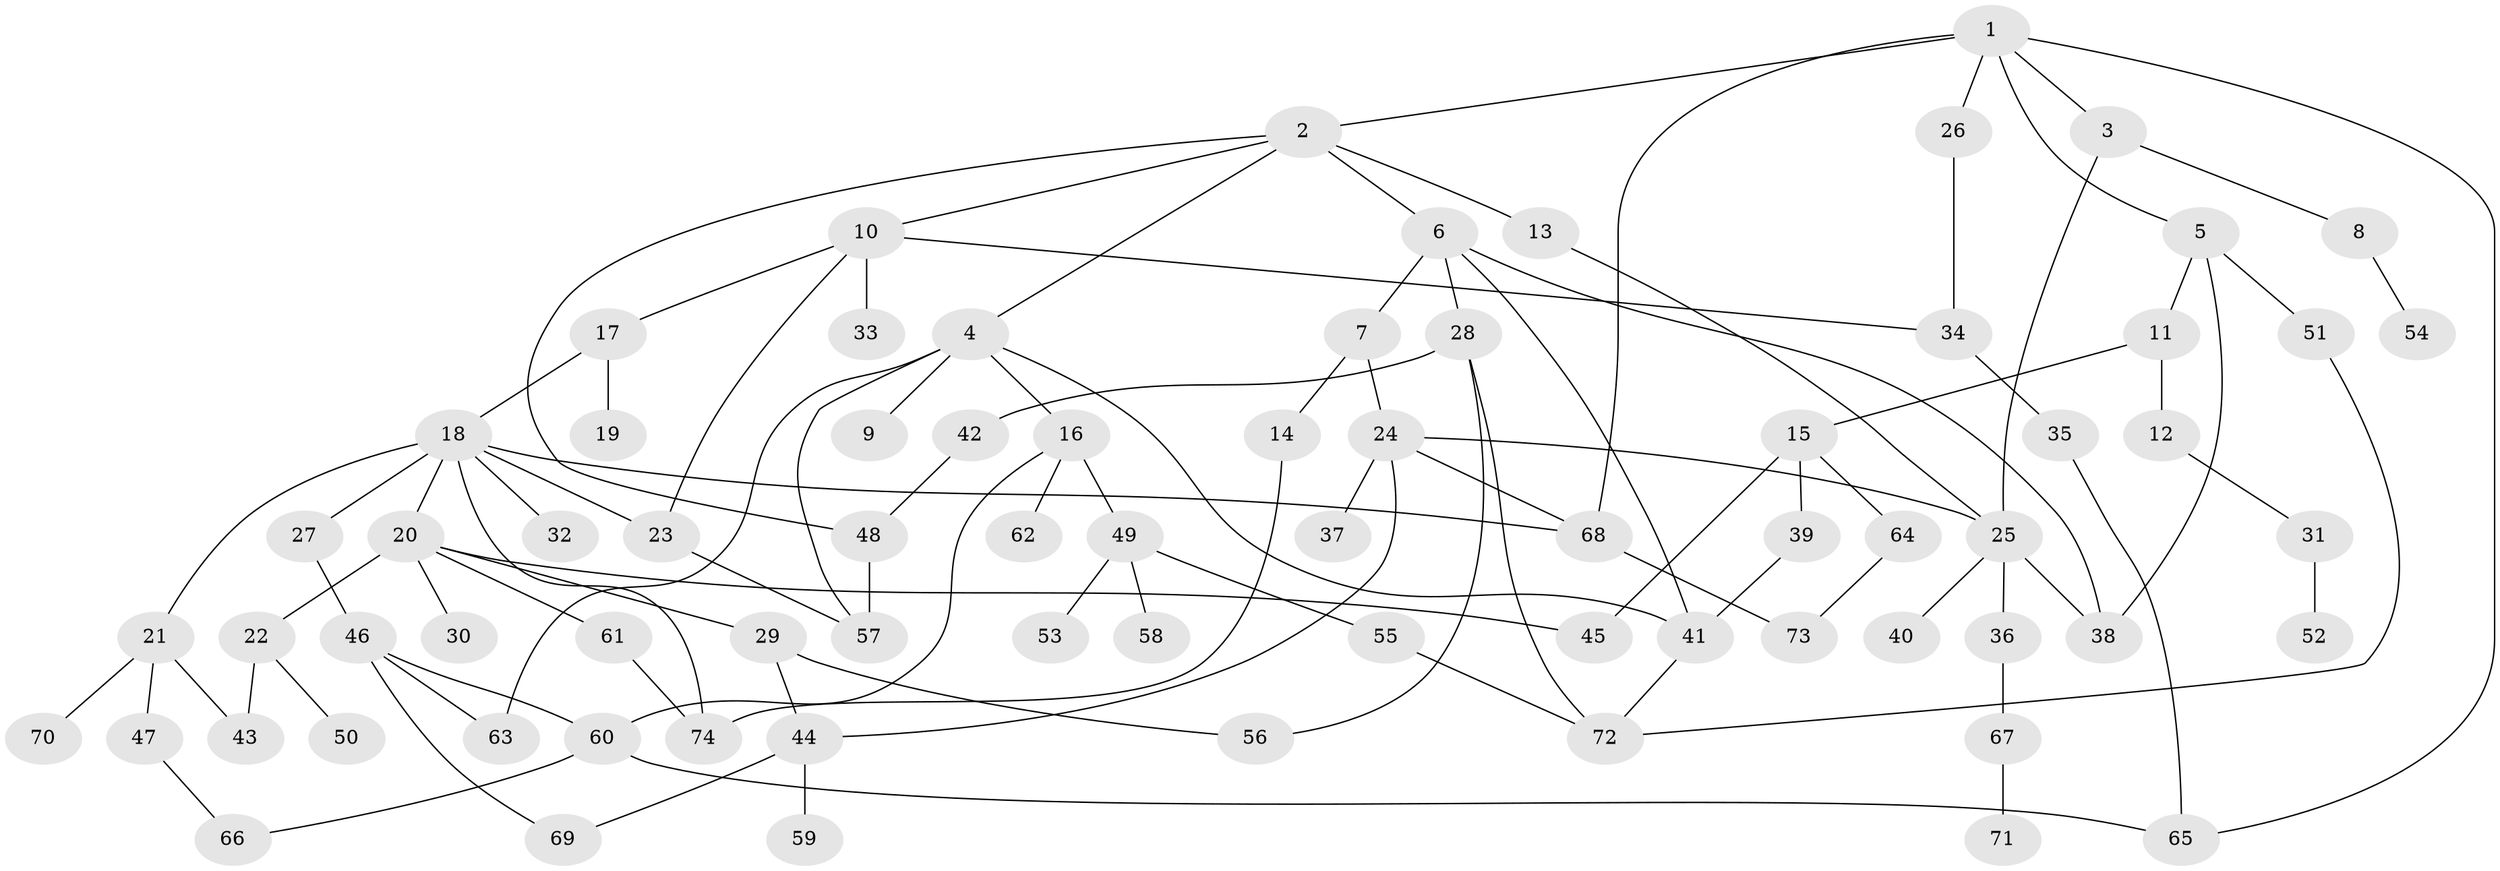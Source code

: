 // Generated by graph-tools (version 1.1) at 2025/25/03/09/25 03:25:34]
// undirected, 74 vertices, 102 edges
graph export_dot {
graph [start="1"]
  node [color=gray90,style=filled];
  1;
  2;
  3;
  4;
  5;
  6;
  7;
  8;
  9;
  10;
  11;
  12;
  13;
  14;
  15;
  16;
  17;
  18;
  19;
  20;
  21;
  22;
  23;
  24;
  25;
  26;
  27;
  28;
  29;
  30;
  31;
  32;
  33;
  34;
  35;
  36;
  37;
  38;
  39;
  40;
  41;
  42;
  43;
  44;
  45;
  46;
  47;
  48;
  49;
  50;
  51;
  52;
  53;
  54;
  55;
  56;
  57;
  58;
  59;
  60;
  61;
  62;
  63;
  64;
  65;
  66;
  67;
  68;
  69;
  70;
  71;
  72;
  73;
  74;
  1 -- 2;
  1 -- 3;
  1 -- 5;
  1 -- 26;
  1 -- 68;
  1 -- 65;
  2 -- 4;
  2 -- 6;
  2 -- 10;
  2 -- 13;
  2 -- 48;
  3 -- 8;
  3 -- 25;
  4 -- 9;
  4 -- 16;
  4 -- 41;
  4 -- 57;
  4 -- 63;
  5 -- 11;
  5 -- 38;
  5 -- 51;
  6 -- 7;
  6 -- 28;
  6 -- 41;
  6 -- 38;
  7 -- 14;
  7 -- 24;
  8 -- 54;
  10 -- 17;
  10 -- 23;
  10 -- 33;
  10 -- 34;
  11 -- 12;
  11 -- 15;
  12 -- 31;
  13 -- 25;
  14 -- 74;
  15 -- 39;
  15 -- 64;
  15 -- 45;
  16 -- 49;
  16 -- 62;
  16 -- 60;
  17 -- 18;
  17 -- 19;
  18 -- 20;
  18 -- 21;
  18 -- 27;
  18 -- 32;
  18 -- 68;
  18 -- 74;
  18 -- 23;
  20 -- 22;
  20 -- 29;
  20 -- 30;
  20 -- 45;
  20 -- 61;
  21 -- 43;
  21 -- 47;
  21 -- 70;
  22 -- 50;
  22 -- 43;
  23 -- 57;
  24 -- 37;
  24 -- 25;
  24 -- 68;
  24 -- 44;
  25 -- 36;
  25 -- 40;
  25 -- 38;
  26 -- 34;
  27 -- 46;
  28 -- 42;
  28 -- 72;
  28 -- 56;
  29 -- 44;
  29 -- 56;
  31 -- 52;
  34 -- 35;
  35 -- 65;
  36 -- 67;
  39 -- 41;
  41 -- 72;
  42 -- 48;
  44 -- 59;
  44 -- 69;
  46 -- 60;
  46 -- 63;
  46 -- 69;
  47 -- 66;
  48 -- 57;
  49 -- 53;
  49 -- 55;
  49 -- 58;
  51 -- 72;
  55 -- 72;
  60 -- 66;
  60 -- 65;
  61 -- 74;
  64 -- 73;
  67 -- 71;
  68 -- 73;
}
